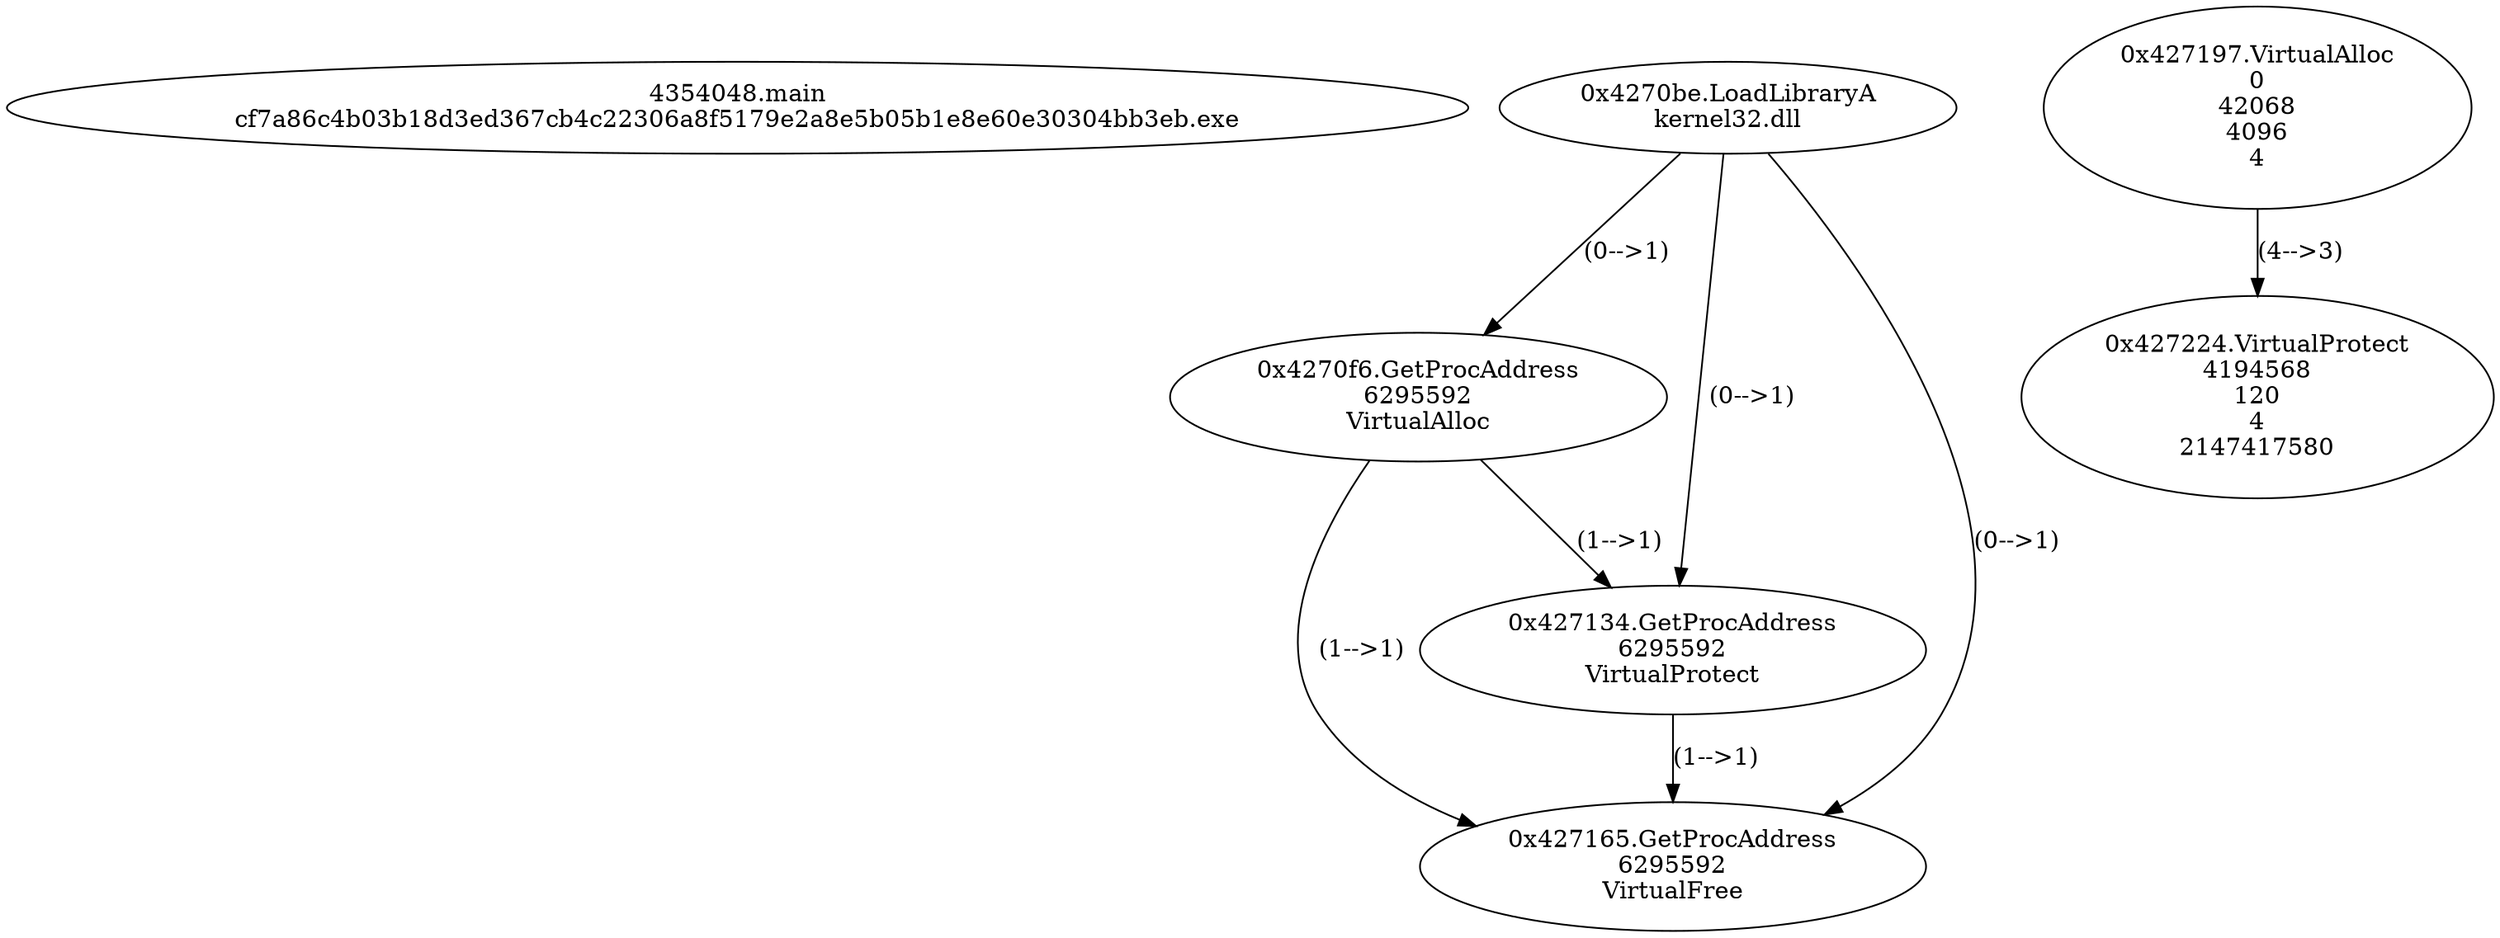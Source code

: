 // Global SCDG with merge call
digraph {
	0 [label="4354048.main
cf7a86c4b03b18d3ed367cb4c22306a8f5179e2a8e5b05b1e8e60e30304bb3eb.exe"]
	1 [label="0x4270be.LoadLibraryA
kernel32.dll"]
	2 [label="0x4270f6.GetProcAddress
6295592
VirtualAlloc"]
	1 -> 2 [label="(0-->1)"]
	3 [label="0x427134.GetProcAddress
6295592
VirtualProtect"]
	1 -> 3 [label="(0-->1)"]
	2 -> 3 [label="(1-->1)"]
	4 [label="0x427165.GetProcAddress
6295592
VirtualFree"]
	1 -> 4 [label="(0-->1)"]
	2 -> 4 [label="(1-->1)"]
	3 -> 4 [label="(1-->1)"]
	5 [label="0x427197.VirtualAlloc
0
42068
4096
4"]
	6 [label="0x427224.VirtualProtect
4194568
120
4
2147417580"]
	5 -> 6 [label="(4-->3)"]
}
